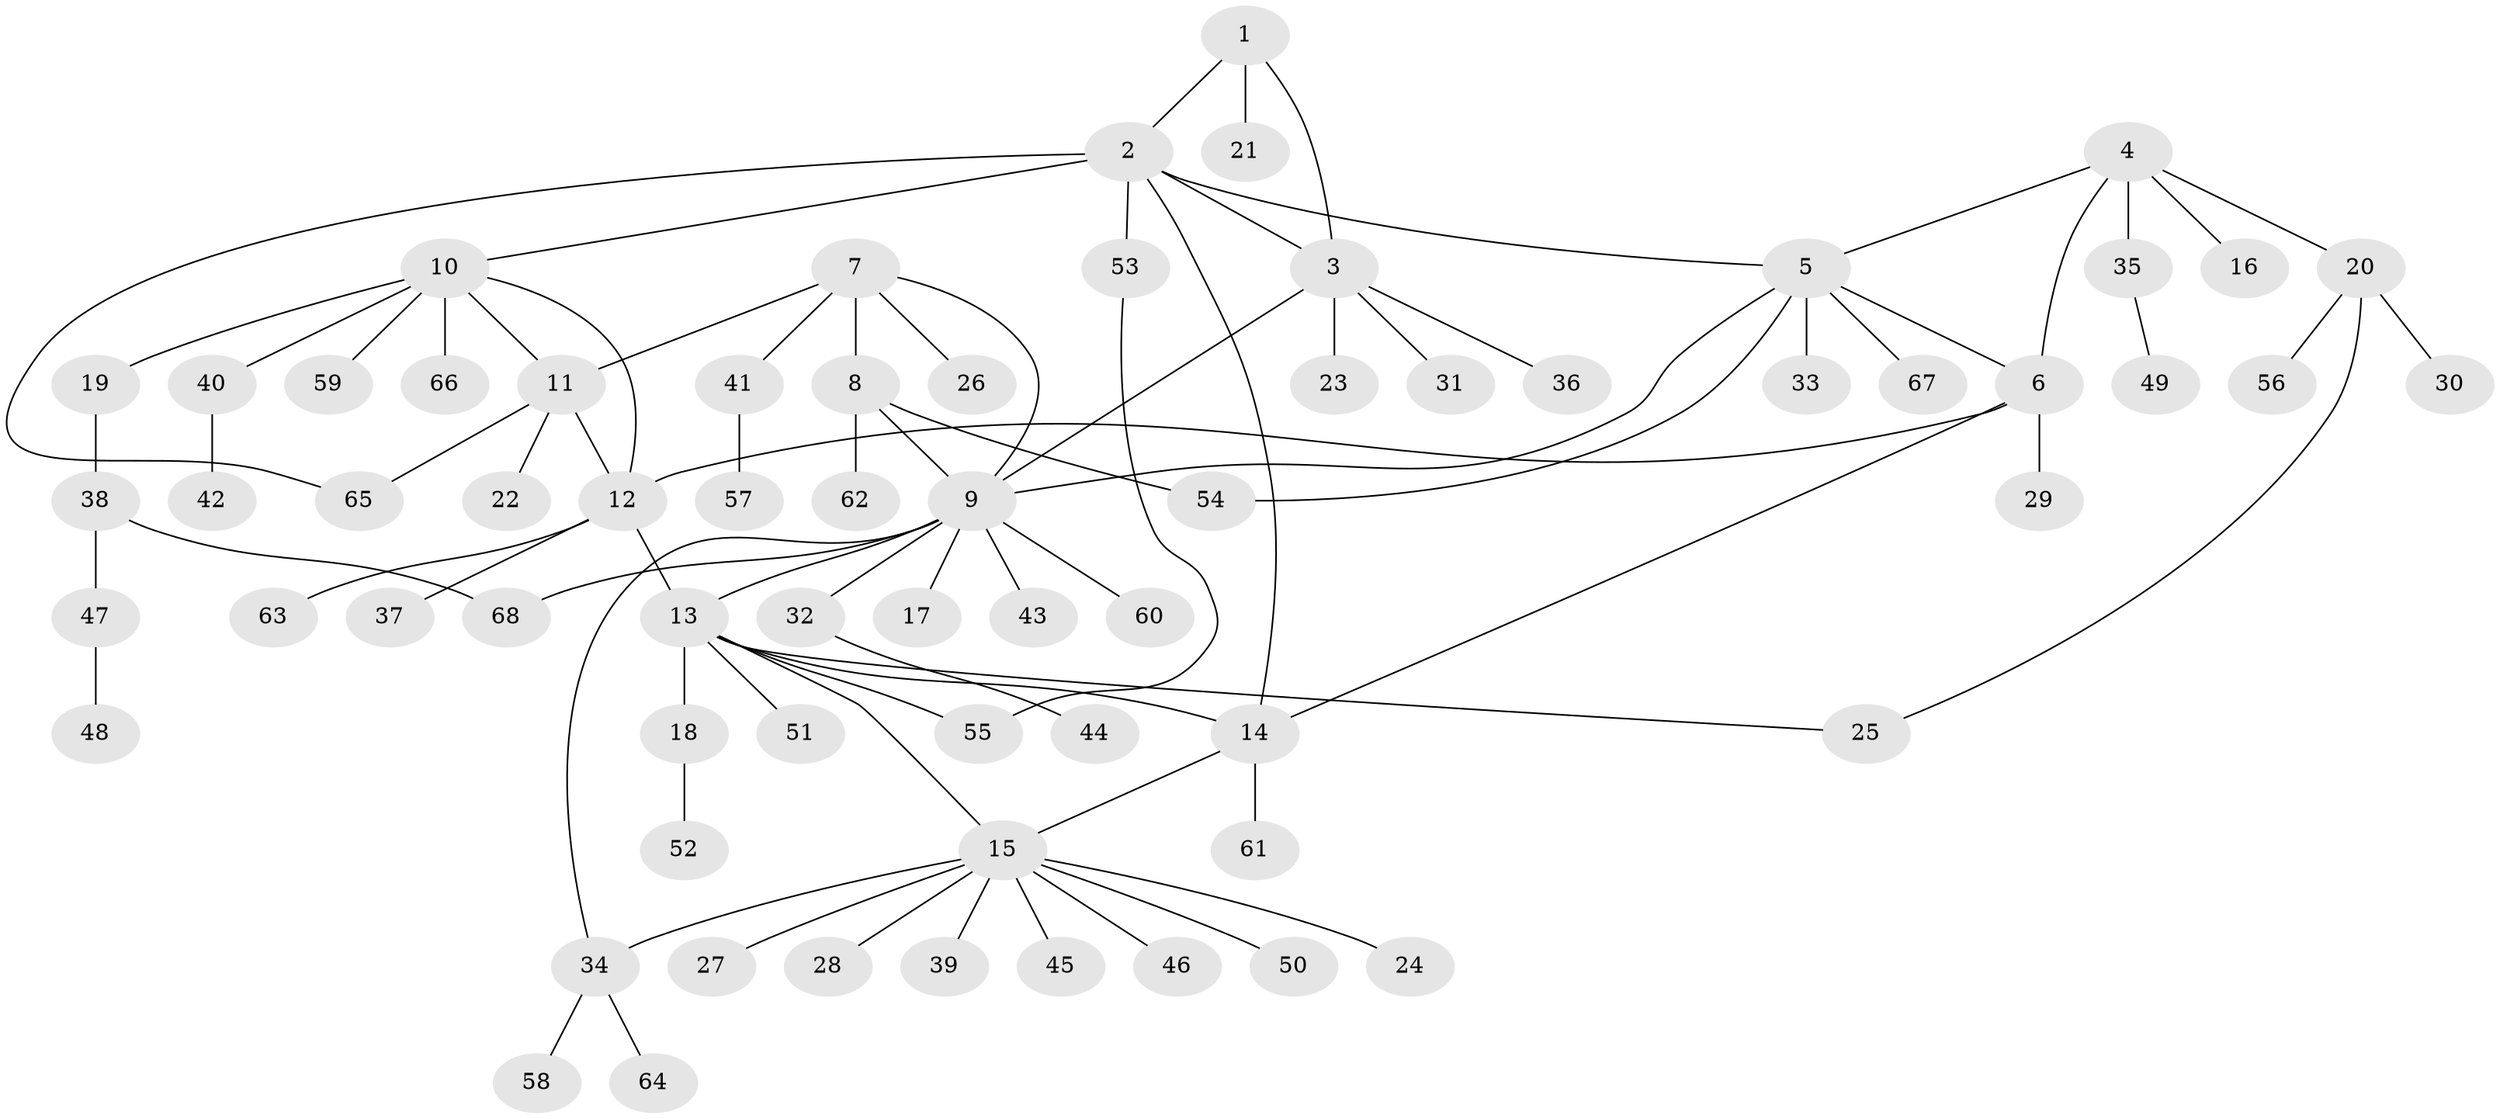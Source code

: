 // Generated by graph-tools (version 1.1) at 2025/11/02/27/25 16:11:29]
// undirected, 68 vertices, 84 edges
graph export_dot {
graph [start="1"]
  node [color=gray90,style=filled];
  1;
  2;
  3;
  4;
  5;
  6;
  7;
  8;
  9;
  10;
  11;
  12;
  13;
  14;
  15;
  16;
  17;
  18;
  19;
  20;
  21;
  22;
  23;
  24;
  25;
  26;
  27;
  28;
  29;
  30;
  31;
  32;
  33;
  34;
  35;
  36;
  37;
  38;
  39;
  40;
  41;
  42;
  43;
  44;
  45;
  46;
  47;
  48;
  49;
  50;
  51;
  52;
  53;
  54;
  55;
  56;
  57;
  58;
  59;
  60;
  61;
  62;
  63;
  64;
  65;
  66;
  67;
  68;
  1 -- 2;
  1 -- 3;
  1 -- 21;
  2 -- 3;
  2 -- 5;
  2 -- 10;
  2 -- 14;
  2 -- 53;
  2 -- 65;
  3 -- 9;
  3 -- 23;
  3 -- 31;
  3 -- 36;
  4 -- 5;
  4 -- 6;
  4 -- 16;
  4 -- 20;
  4 -- 35;
  5 -- 6;
  5 -- 9;
  5 -- 33;
  5 -- 54;
  5 -- 67;
  6 -- 12;
  6 -- 14;
  6 -- 29;
  7 -- 8;
  7 -- 9;
  7 -- 11;
  7 -- 26;
  7 -- 41;
  8 -- 9;
  8 -- 54;
  8 -- 62;
  9 -- 13;
  9 -- 17;
  9 -- 32;
  9 -- 34;
  9 -- 43;
  9 -- 60;
  9 -- 68;
  10 -- 11;
  10 -- 12;
  10 -- 19;
  10 -- 40;
  10 -- 59;
  10 -- 66;
  11 -- 12;
  11 -- 22;
  11 -- 65;
  12 -- 13;
  12 -- 37;
  12 -- 63;
  13 -- 14;
  13 -- 15;
  13 -- 18;
  13 -- 25;
  13 -- 51;
  13 -- 55;
  14 -- 15;
  14 -- 61;
  15 -- 24;
  15 -- 27;
  15 -- 28;
  15 -- 34;
  15 -- 39;
  15 -- 45;
  15 -- 46;
  15 -- 50;
  18 -- 52;
  19 -- 38;
  20 -- 25;
  20 -- 30;
  20 -- 56;
  32 -- 44;
  34 -- 58;
  34 -- 64;
  35 -- 49;
  38 -- 47;
  38 -- 68;
  40 -- 42;
  41 -- 57;
  47 -- 48;
  53 -- 55;
}
